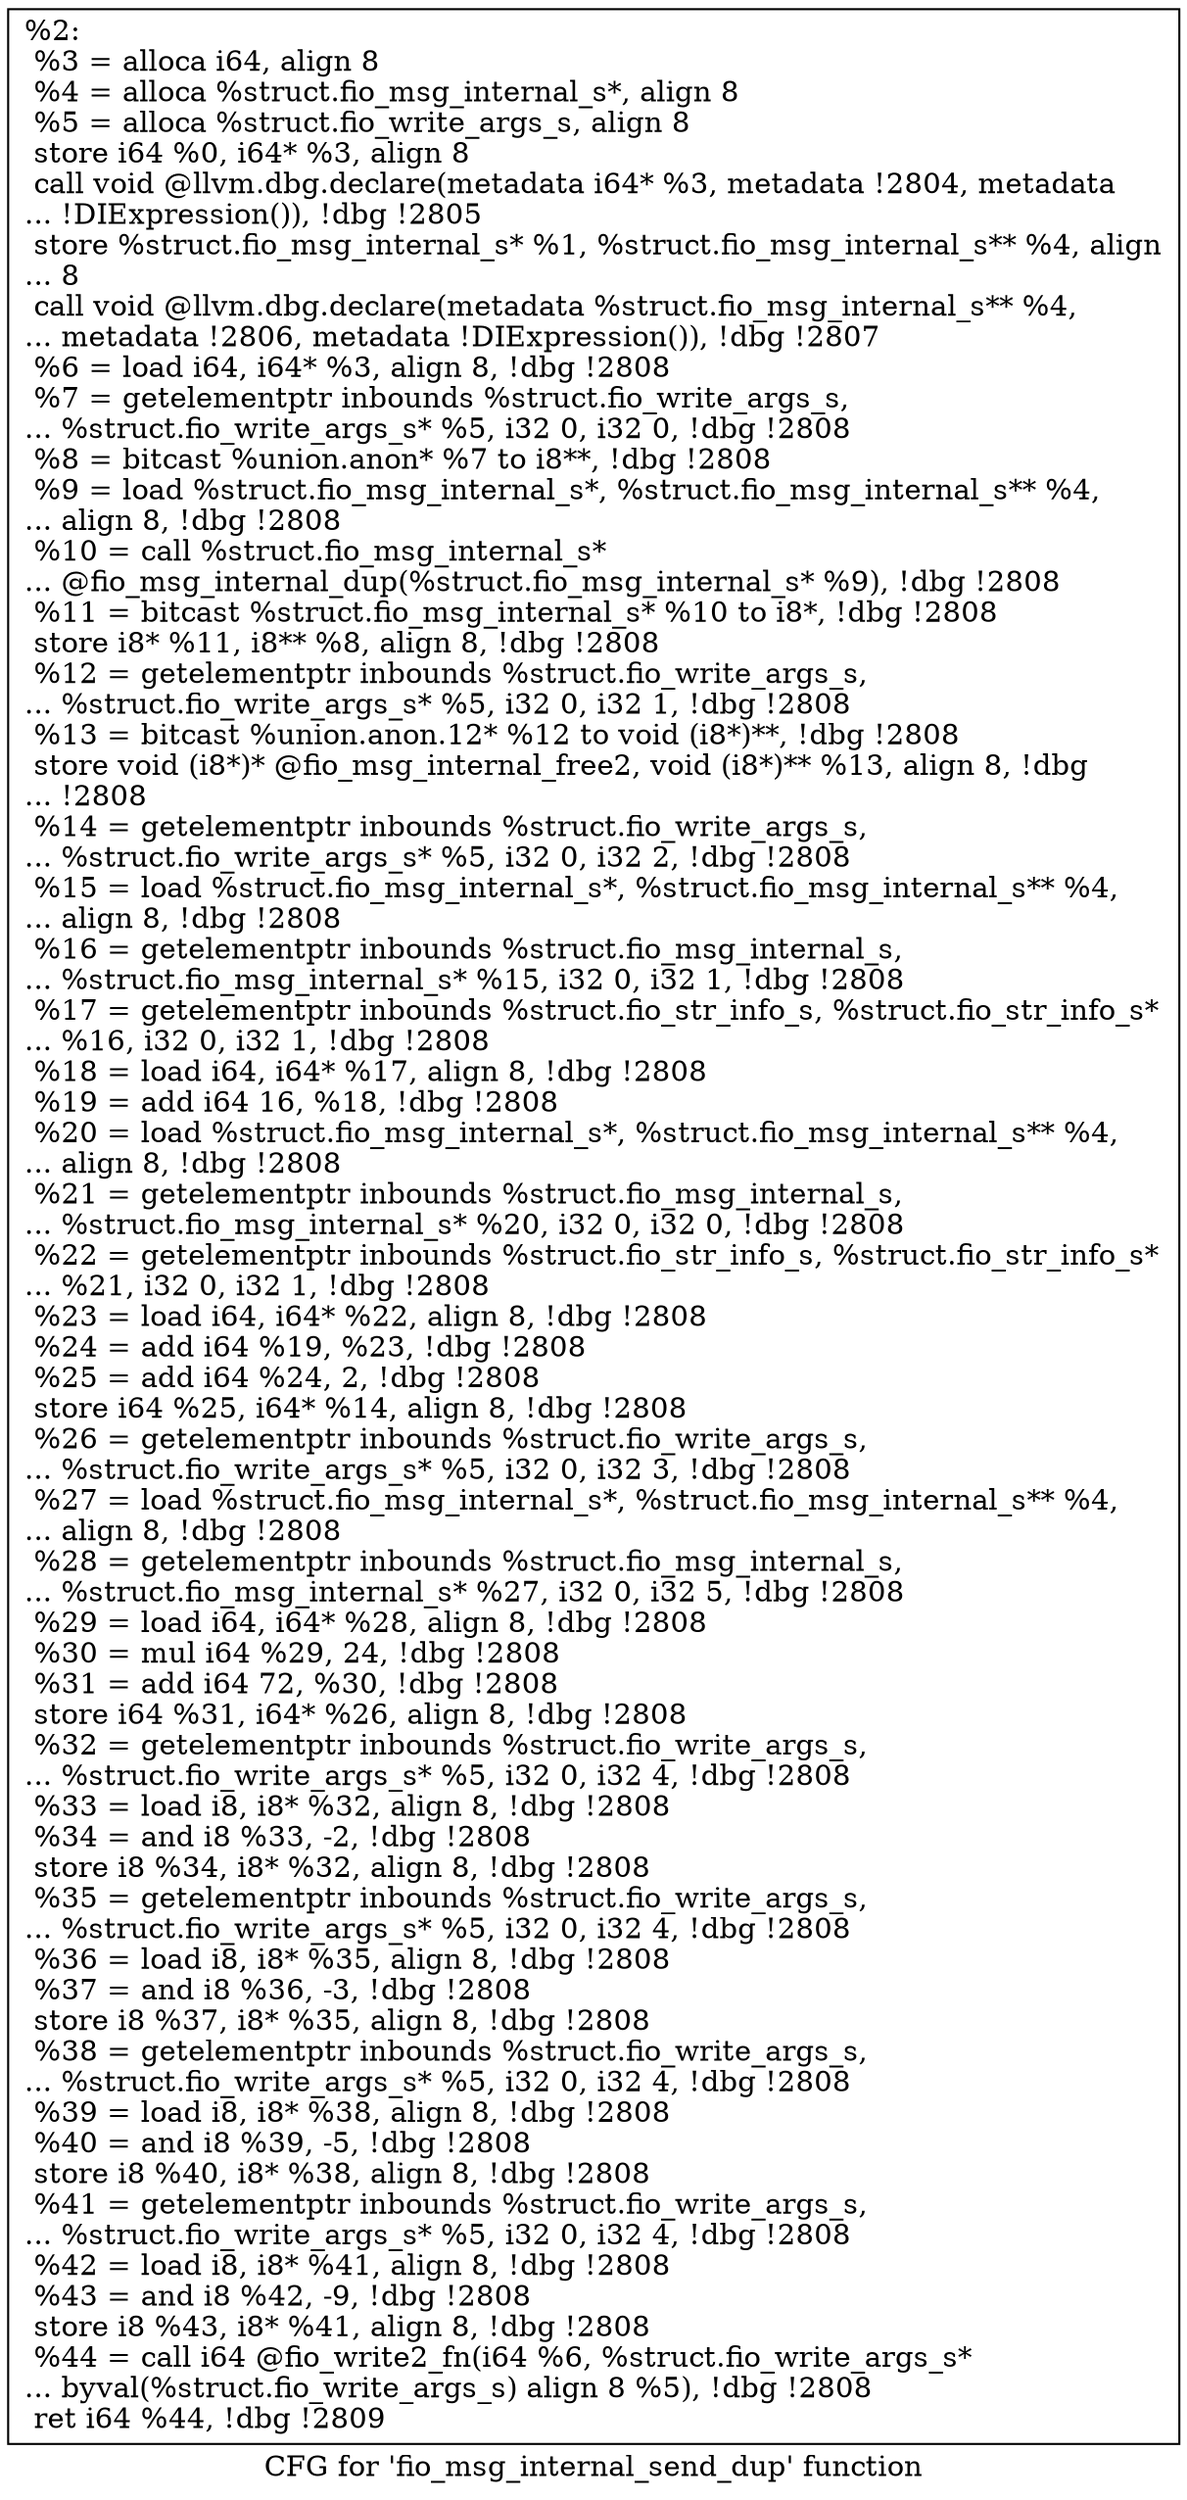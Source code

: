 digraph "CFG for 'fio_msg_internal_send_dup' function" {
	label="CFG for 'fio_msg_internal_send_dup' function";

	Node0x556851497d90 [shape=record,label="{%2:\l  %3 = alloca i64, align 8\l  %4 = alloca %struct.fio_msg_internal_s*, align 8\l  %5 = alloca %struct.fio_write_args_s, align 8\l  store i64 %0, i64* %3, align 8\l  call void @llvm.dbg.declare(metadata i64* %3, metadata !2804, metadata\l... !DIExpression()), !dbg !2805\l  store %struct.fio_msg_internal_s* %1, %struct.fio_msg_internal_s** %4, align\l... 8\l  call void @llvm.dbg.declare(metadata %struct.fio_msg_internal_s** %4,\l... metadata !2806, metadata !DIExpression()), !dbg !2807\l  %6 = load i64, i64* %3, align 8, !dbg !2808\l  %7 = getelementptr inbounds %struct.fio_write_args_s,\l... %struct.fio_write_args_s* %5, i32 0, i32 0, !dbg !2808\l  %8 = bitcast %union.anon* %7 to i8**, !dbg !2808\l  %9 = load %struct.fio_msg_internal_s*, %struct.fio_msg_internal_s** %4,\l... align 8, !dbg !2808\l  %10 = call %struct.fio_msg_internal_s*\l... @fio_msg_internal_dup(%struct.fio_msg_internal_s* %9), !dbg !2808\l  %11 = bitcast %struct.fio_msg_internal_s* %10 to i8*, !dbg !2808\l  store i8* %11, i8** %8, align 8, !dbg !2808\l  %12 = getelementptr inbounds %struct.fio_write_args_s,\l... %struct.fio_write_args_s* %5, i32 0, i32 1, !dbg !2808\l  %13 = bitcast %union.anon.12* %12 to void (i8*)**, !dbg !2808\l  store void (i8*)* @fio_msg_internal_free2, void (i8*)** %13, align 8, !dbg\l... !2808\l  %14 = getelementptr inbounds %struct.fio_write_args_s,\l... %struct.fio_write_args_s* %5, i32 0, i32 2, !dbg !2808\l  %15 = load %struct.fio_msg_internal_s*, %struct.fio_msg_internal_s** %4,\l... align 8, !dbg !2808\l  %16 = getelementptr inbounds %struct.fio_msg_internal_s,\l... %struct.fio_msg_internal_s* %15, i32 0, i32 1, !dbg !2808\l  %17 = getelementptr inbounds %struct.fio_str_info_s, %struct.fio_str_info_s*\l... %16, i32 0, i32 1, !dbg !2808\l  %18 = load i64, i64* %17, align 8, !dbg !2808\l  %19 = add i64 16, %18, !dbg !2808\l  %20 = load %struct.fio_msg_internal_s*, %struct.fio_msg_internal_s** %4,\l... align 8, !dbg !2808\l  %21 = getelementptr inbounds %struct.fio_msg_internal_s,\l... %struct.fio_msg_internal_s* %20, i32 0, i32 0, !dbg !2808\l  %22 = getelementptr inbounds %struct.fio_str_info_s, %struct.fio_str_info_s*\l... %21, i32 0, i32 1, !dbg !2808\l  %23 = load i64, i64* %22, align 8, !dbg !2808\l  %24 = add i64 %19, %23, !dbg !2808\l  %25 = add i64 %24, 2, !dbg !2808\l  store i64 %25, i64* %14, align 8, !dbg !2808\l  %26 = getelementptr inbounds %struct.fio_write_args_s,\l... %struct.fio_write_args_s* %5, i32 0, i32 3, !dbg !2808\l  %27 = load %struct.fio_msg_internal_s*, %struct.fio_msg_internal_s** %4,\l... align 8, !dbg !2808\l  %28 = getelementptr inbounds %struct.fio_msg_internal_s,\l... %struct.fio_msg_internal_s* %27, i32 0, i32 5, !dbg !2808\l  %29 = load i64, i64* %28, align 8, !dbg !2808\l  %30 = mul i64 %29, 24, !dbg !2808\l  %31 = add i64 72, %30, !dbg !2808\l  store i64 %31, i64* %26, align 8, !dbg !2808\l  %32 = getelementptr inbounds %struct.fio_write_args_s,\l... %struct.fio_write_args_s* %5, i32 0, i32 4, !dbg !2808\l  %33 = load i8, i8* %32, align 8, !dbg !2808\l  %34 = and i8 %33, -2, !dbg !2808\l  store i8 %34, i8* %32, align 8, !dbg !2808\l  %35 = getelementptr inbounds %struct.fio_write_args_s,\l... %struct.fio_write_args_s* %5, i32 0, i32 4, !dbg !2808\l  %36 = load i8, i8* %35, align 8, !dbg !2808\l  %37 = and i8 %36, -3, !dbg !2808\l  store i8 %37, i8* %35, align 8, !dbg !2808\l  %38 = getelementptr inbounds %struct.fio_write_args_s,\l... %struct.fio_write_args_s* %5, i32 0, i32 4, !dbg !2808\l  %39 = load i8, i8* %38, align 8, !dbg !2808\l  %40 = and i8 %39, -5, !dbg !2808\l  store i8 %40, i8* %38, align 8, !dbg !2808\l  %41 = getelementptr inbounds %struct.fio_write_args_s,\l... %struct.fio_write_args_s* %5, i32 0, i32 4, !dbg !2808\l  %42 = load i8, i8* %41, align 8, !dbg !2808\l  %43 = and i8 %42, -9, !dbg !2808\l  store i8 %43, i8* %41, align 8, !dbg !2808\l  %44 = call i64 @fio_write2_fn(i64 %6, %struct.fio_write_args_s*\l... byval(%struct.fio_write_args_s) align 8 %5), !dbg !2808\l  ret i64 %44, !dbg !2809\l}"];
}
